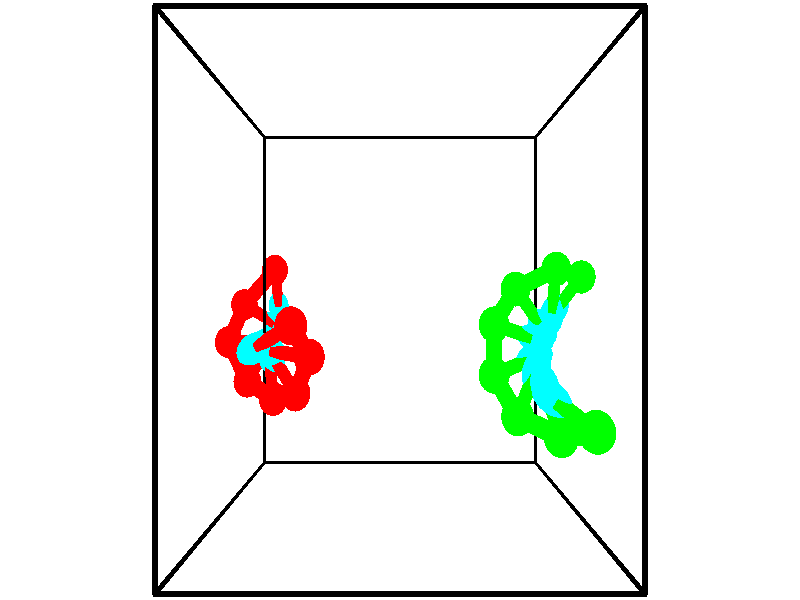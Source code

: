 // switches for output
#declare DRAW_BASES = 1; // possible values are 0, 1; only relevant for DNA ribbons
#declare DRAW_BASES_TYPE = 3; // possible values are 1, 2, 3; only relevant for DNA ribbons
#declare DRAW_FOG = 0; // set to 1 to enable fog

#include "colors.inc"

#include "transforms.inc"
background { rgb <1, 1, 1>}

#default {
   normal{
       ripples 0.25
       frequency 0.20
       turbulence 0.2
       lambda 5
   }
	finish {
		phong 0.1
		phong_size 40.
	}
}

// original window dimensions: 1024x640


// camera settings

camera {
	sky <-0, 1, 0>
	up <-0, 1, 0>
	right 1.6 * <1, 0, 0>
	location <2.5, 2.5, 11.1562>
	look_at <2.5, 2.5, 2.5>
	direction <0, 0, -8.6562>
	angle 67.0682
}


# declare cpy_camera_pos = <2.5, 2.5, 11.1562>;
# if (DRAW_FOG = 1)
fog {
	fog_type 2
	up vnormalize(cpy_camera_pos)
	color rgbt<1,1,1,0.3>
	distance 1e-5
	fog_alt 3e-3
	fog_offset 4
}
# end


// LIGHTS

# declare lum = 6;
global_settings {
	ambient_light rgb lum * <0.05, 0.05, 0.05>
	max_trace_level 15
}# declare cpy_direct_light_amount = 0.25;
light_source
{	1000 * <-1, -1, 1>,
	rgb lum * cpy_direct_light_amount
	parallel
}

light_source
{	1000 * <1, 1, -1>,
	rgb lum * cpy_direct_light_amount
	parallel
}

// strand 0

// nucleotide -1

// particle -1
sphere {
	<0.035600, 2.993243, -0.752790> 0.250000
	pigment { color rgbt <1,0,0,0> }
	no_shadow
}
cylinder {
	<0.043348, 2.638287, -0.937035>,  <0.047997, 2.425313, -1.047581>, 0.100000
	pigment { color rgbt <1,0,0,0> }
	no_shadow
}
cylinder {
	<0.043348, 2.638287, -0.937035>,  <0.035600, 2.993243, -0.752790>, 0.100000
	pigment { color rgbt <1,0,0,0> }
	no_shadow
}

// particle -1
sphere {
	<0.043348, 2.638287, -0.937035> 0.100000
	pigment { color rgbt <1,0,0,0> }
	no_shadow
}
sphere {
	0, 1
	scale<0.080000,0.200000,0.300000>
	matrix <0.094642, -0.457001, 0.884417,
		-0.995323, -0.060724, 0.075132,
		0.019370, -0.887391, -0.460611,
		0.049159, 2.372069, -1.075218>
	pigment { color rgbt <0,1,1,0> }
	no_shadow
}
cylinder {
	<-0.528915, 2.425199, -0.597639>,  <0.035600, 2.993243, -0.752790>, 0.130000
	pigment { color rgbt <1,0,0,0> }
	no_shadow
}

// nucleotide -1

// particle -1
sphere {
	<-0.528915, 2.425199, -0.597639> 0.250000
	pigment { color rgbt <1,0,0,0> }
	no_shadow
}
cylinder {
	<-0.194698, 2.239395, -0.715012>,  <0.005832, 2.127913, -0.785435>, 0.100000
	pigment { color rgbt <1,0,0,0> }
	no_shadow
}
cylinder {
	<-0.194698, 2.239395, -0.715012>,  <-0.528915, 2.425199, -0.597639>, 0.100000
	pigment { color rgbt <1,0,0,0> }
	no_shadow
}

// particle -1
sphere {
	<-0.194698, 2.239395, -0.715012> 0.100000
	pigment { color rgbt <1,0,0,0> }
	no_shadow
}
sphere {
	0, 1
	scale<0.080000,0.200000,0.300000>
	matrix <0.017530, -0.511257, 0.859249,
		-0.549148, -0.723081, -0.419034,
		0.835541, -0.464509, -0.293431,
		0.055964, 2.100043, -0.803041>
	pigment { color rgbt <0,1,1,0> }
	no_shadow
}
cylinder {
	<-0.717232, 1.841716, -0.187406>,  <-0.528915, 2.425199, -0.597639>, 0.130000
	pigment { color rgbt <1,0,0,0> }
	no_shadow
}

// nucleotide -1

// particle -1
sphere {
	<-0.717232, 1.841716, -0.187406> 0.250000
	pigment { color rgbt <1,0,0,0> }
	no_shadow
}
cylinder {
	<-0.323393, 1.848785, -0.256981>,  <-0.087090, 1.853027, -0.298726>, 0.100000
	pigment { color rgbt <1,0,0,0> }
	no_shadow
}
cylinder {
	<-0.323393, 1.848785, -0.256981>,  <-0.717232, 1.841716, -0.187406>, 0.100000
	pigment { color rgbt <1,0,0,0> }
	no_shadow
}

// particle -1
sphere {
	<-0.323393, 1.848785, -0.256981> 0.100000
	pigment { color rgbt <1,0,0,0> }
	no_shadow
}
sphere {
	0, 1
	scale<0.080000,0.200000,0.300000>
	matrix <0.172118, -0.272617, 0.946602,
		-0.030688, -0.961960, -0.271460,
		0.984598, 0.017673, -0.173936,
		-0.028014, 1.854087, -0.309162>
	pigment { color rgbt <0,1,1,0> }
	no_shadow
}
cylinder {
	<-0.355145, 1.231726, -0.132875>,  <-0.717232, 1.841716, -0.187406>, 0.130000
	pigment { color rgbt <1,0,0,0> }
	no_shadow
}

// nucleotide -1

// particle -1
sphere {
	<-0.355145, 1.231726, -0.132875> 0.250000
	pigment { color rgbt <1,0,0,0> }
	no_shadow
}
cylinder {
	<-0.120286, 1.540764, -0.036247>,  <0.020630, 1.726187, 0.021729>, 0.100000
	pigment { color rgbt <1,0,0,0> }
	no_shadow
}
cylinder {
	<-0.120286, 1.540764, -0.036247>,  <-0.355145, 1.231726, -0.132875>, 0.100000
	pigment { color rgbt <1,0,0,0> }
	no_shadow
}

// particle -1
sphere {
	<-0.120286, 1.540764, -0.036247> 0.100000
	pigment { color rgbt <1,0,0,0> }
	no_shadow
}
sphere {
	0, 1
	scale<0.080000,0.200000,0.300000>
	matrix <0.058506, -0.338147, 0.939273,
		0.807363, -0.537359, -0.243744,
		0.587148, 0.772594, 0.241569,
		0.055859, 1.772542, 0.036223>
	pigment { color rgbt <0,1,1,0> }
	no_shadow
}
cylinder {
	<0.224908, 1.017732, 0.314869>,  <-0.355145, 1.231726, -0.132875>, 0.130000
	pigment { color rgbt <1,0,0,0> }
	no_shadow
}

// nucleotide -1

// particle -1
sphere {
	<0.224908, 1.017732, 0.314869> 0.250000
	pigment { color rgbt <1,0,0,0> }
	no_shadow
}
cylinder {
	<0.200576, 1.408287, 0.397781>,  <0.185977, 1.642620, 0.447529>, 0.100000
	pigment { color rgbt <1,0,0,0> }
	no_shadow
}
cylinder {
	<0.200576, 1.408287, 0.397781>,  <0.224908, 1.017732, 0.314869>, 0.100000
	pigment { color rgbt <1,0,0,0> }
	no_shadow
}

// particle -1
sphere {
	<0.200576, 1.408287, 0.397781> 0.100000
	pigment { color rgbt <1,0,0,0> }
	no_shadow
}
sphere {
	0, 1
	scale<0.080000,0.200000,0.300000>
	matrix <0.138175, -0.197429, 0.970531,
		0.988538, 0.087679, -0.122903,
		-0.060830, 0.976389, 0.207281,
		0.182327, 1.701204, 0.459966>
	pigment { color rgbt <0,1,1,0> }
	no_shadow
}
cylinder {
	<0.719498, 1.169382, 0.870911>,  <0.224908, 1.017732, 0.314869>, 0.130000
	pigment { color rgbt <1,0,0,0> }
	no_shadow
}

// nucleotide -1

// particle -1
sphere {
	<0.719498, 1.169382, 0.870911> 0.250000
	pigment { color rgbt <1,0,0,0> }
	no_shadow
}
cylinder {
	<0.487899, 1.495216, 0.884834>,  <0.348939, 1.690717, 0.893188>, 0.100000
	pigment { color rgbt <1,0,0,0> }
	no_shadow
}
cylinder {
	<0.487899, 1.495216, 0.884834>,  <0.719498, 1.169382, 0.870911>, 0.100000
	pigment { color rgbt <1,0,0,0> }
	no_shadow
}

// particle -1
sphere {
	<0.487899, 1.495216, 0.884834> 0.100000
	pigment { color rgbt <1,0,0,0> }
	no_shadow
}
sphere {
	0, 1
	scale<0.080000,0.200000,0.300000>
	matrix <-0.020128, -0.056961, 0.998174,
		0.815080, 0.577240, 0.049376,
		-0.578999, 0.814585, 0.034809,
		0.314199, 1.739592, 0.895277>
	pigment { color rgbt <0,1,1,0> }
	no_shadow
}
cylinder {
	<1.016454, 1.720108, 1.278272>,  <0.719498, 1.169382, 0.870911>, 0.130000
	pigment { color rgbt <1,0,0,0> }
	no_shadow
}

// nucleotide -1

// particle -1
sphere {
	<1.016454, 1.720108, 1.278272> 0.250000
	pigment { color rgbt <1,0,0,0> }
	no_shadow
}
cylinder {
	<0.620033, 1.771568, 1.264053>,  <0.382180, 1.802444, 1.255522>, 0.100000
	pigment { color rgbt <1,0,0,0> }
	no_shadow
}
cylinder {
	<0.620033, 1.771568, 1.264053>,  <1.016454, 1.720108, 1.278272>, 0.100000
	pigment { color rgbt <1,0,0,0> }
	no_shadow
}

// particle -1
sphere {
	<0.620033, 1.771568, 1.264053> 0.100000
	pigment { color rgbt <1,0,0,0> }
	no_shadow
}
sphere {
	0, 1
	scale<0.080000,0.200000,0.300000>
	matrix <-0.036062, -0.001683, 0.999348,
		0.128506, 0.991689, 0.006308,
		-0.991053, 0.128650, -0.035546,
		0.322717, 1.810163, 1.253390>
	pigment { color rgbt <0,1,1,0> }
	no_shadow
}
cylinder {
	<0.817966, 2.167909, 1.851115>,  <1.016454, 1.720108, 1.278272>, 0.130000
	pigment { color rgbt <1,0,0,0> }
	no_shadow
}

// nucleotide -1

// particle -1
sphere {
	<0.817966, 2.167909, 1.851115> 0.250000
	pigment { color rgbt <1,0,0,0> }
	no_shadow
}
cylinder {
	<0.467281, 1.994274, 1.768227>,  <0.256869, 1.890093, 1.718493>, 0.100000
	pigment { color rgbt <1,0,0,0> }
	no_shadow
}
cylinder {
	<0.467281, 1.994274, 1.768227>,  <0.817966, 2.167909, 1.851115>, 0.100000
	pigment { color rgbt <1,0,0,0> }
	no_shadow
}

// particle -1
sphere {
	<0.467281, 1.994274, 1.768227> 0.100000
	pigment { color rgbt <1,0,0,0> }
	no_shadow
}
sphere {
	0, 1
	scale<0.080000,0.200000,0.300000>
	matrix <-0.170973, -0.121448, 0.977762,
		-0.449601, 0.892647, 0.032258,
		-0.876714, -0.434087, -0.207221,
		0.204266, 1.864048, 1.706060>
	pigment { color rgbt <0,1,1,0> }
	no_shadow
}
// strand 1

// nucleotide -1

// particle -1
sphere {
	<5.177015, 1.001575, 2.943698> 0.250000
	pigment { color rgbt <0,1,0,0> }
	no_shadow
}
cylinder {
	<4.843168, 1.213383, 2.883003>,  <4.642860, 1.340467, 2.846586>, 0.100000
	pigment { color rgbt <0,1,0,0> }
	no_shadow
}
cylinder {
	<4.843168, 1.213383, 2.883003>,  <5.177015, 1.001575, 2.943698>, 0.100000
	pigment { color rgbt <0,1,0,0> }
	no_shadow
}

// particle -1
sphere {
	<4.843168, 1.213383, 2.883003> 0.100000
	pigment { color rgbt <0,1,0,0> }
	no_shadow
}
sphere {
	0, 1
	scale<0.080000,0.200000,0.300000>
	matrix <0.319510, 0.240997, -0.916424,
		-0.448696, -0.813345, -0.370327,
		-0.834617, 0.529519, -0.151737,
		4.592783, 1.372239, 2.837482>
	pigment { color rgbt <0,1,1,0> }
	no_shadow
}
cylinder {
	<4.868970, 0.818067, 2.280146>,  <5.177015, 1.001575, 2.943698>, 0.130000
	pigment { color rgbt <0,1,0,0> }
	no_shadow
}

// nucleotide -1

// particle -1
sphere {
	<4.868970, 0.818067, 2.280146> 0.250000
	pigment { color rgbt <0,1,0,0> }
	no_shadow
}
cylinder {
	<4.716389, 1.179779, 2.356850>,  <4.624840, 1.396806, 2.402872>, 0.100000
	pigment { color rgbt <0,1,0,0> }
	no_shadow
}
cylinder {
	<4.716389, 1.179779, 2.356850>,  <4.868970, 0.818067, 2.280146>, 0.100000
	pigment { color rgbt <0,1,0,0> }
	no_shadow
}

// particle -1
sphere {
	<4.716389, 1.179779, 2.356850> 0.100000
	pigment { color rgbt <0,1,0,0> }
	no_shadow
}
sphere {
	0, 1
	scale<0.080000,0.200000,0.300000>
	matrix <0.094822, 0.244629, -0.964969,
		-0.919512, -0.349908, -0.179060,
		-0.381453, 0.904280, 0.191760,
		4.601953, 1.451063, 2.414378>
	pigment { color rgbt <0,1,1,0> }
	no_shadow
}
cylinder {
	<4.319660, 0.994071, 1.815671>,  <4.868970, 0.818067, 2.280146>, 0.130000
	pigment { color rgbt <0,1,0,0> }
	no_shadow
}

// nucleotide -1

// particle -1
sphere {
	<4.319660, 0.994071, 1.815671> 0.250000
	pigment { color rgbt <0,1,0,0> }
	no_shadow
}
cylinder {
	<4.464264, 1.355434, 1.907898>,  <4.551026, 1.572253, 1.963234>, 0.100000
	pigment { color rgbt <0,1,0,0> }
	no_shadow
}
cylinder {
	<4.464264, 1.355434, 1.907898>,  <4.319660, 0.994071, 1.815671>, 0.100000
	pigment { color rgbt <0,1,0,0> }
	no_shadow
}

// particle -1
sphere {
	<4.464264, 1.355434, 1.907898> 0.100000
	pigment { color rgbt <0,1,0,0> }
	no_shadow
}
sphere {
	0, 1
	scale<0.080000,0.200000,0.300000>
	matrix <0.069635, 0.220440, -0.972912,
		-0.929764, 0.367773, 0.016782,
		0.361510, 0.903410, 0.230567,
		4.572717, 1.626457, 1.977068>
	pigment { color rgbt <0,1,1,0> }
	no_shadow
}
cylinder {
	<4.033895, 1.479163, 1.313951>,  <4.319660, 0.994071, 1.815671>, 0.130000
	pigment { color rgbt <0,1,0,0> }
	no_shadow
}

// nucleotide -1

// particle -1
sphere {
	<4.033895, 1.479163, 1.313951> 0.250000
	pigment { color rgbt <0,1,0,0> }
	no_shadow
}
cylinder {
	<4.372433, 1.626122, 1.468208>,  <4.575555, 1.714296, 1.560763>, 0.100000
	pigment { color rgbt <0,1,0,0> }
	no_shadow
}
cylinder {
	<4.372433, 1.626122, 1.468208>,  <4.033895, 1.479163, 1.313951>, 0.100000
	pigment { color rgbt <0,1,0,0> }
	no_shadow
}

// particle -1
sphere {
	<4.372433, 1.626122, 1.468208> 0.100000
	pigment { color rgbt <0,1,0,0> }
	no_shadow
}
sphere {
	0, 1
	scale<0.080000,0.200000,0.300000>
	matrix <0.326737, 0.213687, -0.920642,
		-0.420646, 0.905184, 0.060811,
		0.846345, 0.367395, 0.385644,
		4.626336, 1.736340, 1.583901>
	pigment { color rgbt <0,1,1,0> }
	no_shadow
}
cylinder {
	<4.063685, 2.160065, 1.108799>,  <4.033895, 1.479163, 1.313951>, 0.130000
	pigment { color rgbt <0,1,0,0> }
	no_shadow
}

// nucleotide -1

// particle -1
sphere {
	<4.063685, 2.160065, 1.108799> 0.250000
	pigment { color rgbt <0,1,0,0> }
	no_shadow
}
cylinder {
	<4.443954, 2.051159, 1.168251>,  <4.672116, 1.985815, 1.203922>, 0.100000
	pigment { color rgbt <0,1,0,0> }
	no_shadow
}
cylinder {
	<4.443954, 2.051159, 1.168251>,  <4.063685, 2.160065, 1.108799>, 0.100000
	pigment { color rgbt <0,1,0,0> }
	no_shadow
}

// particle -1
sphere {
	<4.443954, 2.051159, 1.168251> 0.100000
	pigment { color rgbt <0,1,0,0> }
	no_shadow
}
sphere {
	0, 1
	scale<0.080000,0.200000,0.300000>
	matrix <0.235721, 0.322645, -0.916698,
		0.201630, 0.906516, 0.370909,
		0.950674, -0.272265, 0.148630,
		4.729156, 1.969479, 1.212840>
	pigment { color rgbt <0,1,1,0> }
	no_shadow
}
cylinder {
	<4.484427, 2.656828, 0.776871>,  <4.063685, 2.160065, 1.108799>, 0.130000
	pigment { color rgbt <0,1,0,0> }
	no_shadow
}

// nucleotide -1

// particle -1
sphere {
	<4.484427, 2.656828, 0.776871> 0.250000
	pigment { color rgbt <0,1,0,0> }
	no_shadow
}
cylinder {
	<4.737541, 2.349495, 0.815338>,  <4.889410, 2.165095, 0.838418>, 0.100000
	pigment { color rgbt <0,1,0,0> }
	no_shadow
}
cylinder {
	<4.737541, 2.349495, 0.815338>,  <4.484427, 2.656828, 0.776871>, 0.100000
	pigment { color rgbt <0,1,0,0> }
	no_shadow
}

// particle -1
sphere {
	<4.737541, 2.349495, 0.815338> 0.100000
	pigment { color rgbt <0,1,0,0> }
	no_shadow
}
sphere {
	0, 1
	scale<0.080000,0.200000,0.300000>
	matrix <0.395247, 0.213700, -0.893371,
		0.665855, 0.603323, 0.438907,
		0.632786, -0.768332, 0.096168,
		4.927377, 2.118995, 0.844189>
	pigment { color rgbt <0,1,1,0> }
	no_shadow
}
cylinder {
	<5.207847, 2.948243, 0.685620>,  <4.484427, 2.656828, 0.776871>, 0.130000
	pigment { color rgbt <0,1,0,0> }
	no_shadow
}

// nucleotide -1

// particle -1
sphere {
	<5.207847, 2.948243, 0.685620> 0.250000
	pigment { color rgbt <0,1,0,0> }
	no_shadow
}
cylinder {
	<5.184908, 2.558517, 0.598511>,  <5.171144, 2.324682, 0.546245>, 0.100000
	pigment { color rgbt <0,1,0,0> }
	no_shadow
}
cylinder {
	<5.184908, 2.558517, 0.598511>,  <5.207847, 2.948243, 0.685620>, 0.100000
	pigment { color rgbt <0,1,0,0> }
	no_shadow
}

// particle -1
sphere {
	<5.184908, 2.558517, 0.598511> 0.100000
	pigment { color rgbt <0,1,0,0> }
	no_shadow
}
sphere {
	0, 1
	scale<0.080000,0.200000,0.300000>
	matrix <0.244273, 0.197809, -0.949317,
		0.968009, -0.107636, 0.226655,
		-0.057347, -0.974313, -0.217774,
		5.167704, 2.266223, 0.533179>
	pigment { color rgbt <0,1,1,0> }
	no_shadow
}
cylinder {
	<5.774484, 2.846555, 0.242920>,  <5.207847, 2.948243, 0.685620>, 0.130000
	pigment { color rgbt <0,1,0,0> }
	no_shadow
}

// nucleotide -1

// particle -1
sphere {
	<5.774484, 2.846555, 0.242920> 0.250000
	pigment { color rgbt <0,1,0,0> }
	no_shadow
}
cylinder {
	<5.525845, 2.547607, 0.149063>,  <5.376661, 2.368239, 0.092749>, 0.100000
	pigment { color rgbt <0,1,0,0> }
	no_shadow
}
cylinder {
	<5.525845, 2.547607, 0.149063>,  <5.774484, 2.846555, 0.242920>, 0.100000
	pigment { color rgbt <0,1,0,0> }
	no_shadow
}

// particle -1
sphere {
	<5.525845, 2.547607, 0.149063> 0.100000
	pigment { color rgbt <0,1,0,0> }
	no_shadow
}
sphere {
	0, 1
	scale<0.080000,0.200000,0.300000>
	matrix <0.130933, 0.196198, -0.971783,
		0.772316, -0.634781, -0.024101,
		-0.621599, -0.747368, -0.234641,
		5.339365, 2.323397, 0.078671>
	pigment { color rgbt <0,1,1,0> }
	no_shadow
}
// box output
cylinder {
	<0.000000, 0.000000, 0.000000>,  <5.000000, 0.000000, 0.000000>, 0.025000
	pigment { color rgbt <0,0,0,0> }
	no_shadow
}
cylinder {
	<0.000000, 0.000000, 0.000000>,  <0.000000, 5.000000, 0.000000>, 0.025000
	pigment { color rgbt <0,0,0,0> }
	no_shadow
}
cylinder {
	<0.000000, 0.000000, 0.000000>,  <0.000000, 0.000000, 5.000000>, 0.025000
	pigment { color rgbt <0,0,0,0> }
	no_shadow
}
cylinder {
	<5.000000, 5.000000, 5.000000>,  <0.000000, 5.000000, 5.000000>, 0.025000
	pigment { color rgbt <0,0,0,0> }
	no_shadow
}
cylinder {
	<5.000000, 5.000000, 5.000000>,  <5.000000, 0.000000, 5.000000>, 0.025000
	pigment { color rgbt <0,0,0,0> }
	no_shadow
}
cylinder {
	<5.000000, 5.000000, 5.000000>,  <5.000000, 5.000000, 0.000000>, 0.025000
	pigment { color rgbt <0,0,0,0> }
	no_shadow
}
cylinder {
	<0.000000, 0.000000, 5.000000>,  <0.000000, 5.000000, 5.000000>, 0.025000
	pigment { color rgbt <0,0,0,0> }
	no_shadow
}
cylinder {
	<0.000000, 0.000000, 5.000000>,  <5.000000, 0.000000, 5.000000>, 0.025000
	pigment { color rgbt <0,0,0,0> }
	no_shadow
}
cylinder {
	<5.000000, 5.000000, 0.000000>,  <0.000000, 5.000000, 0.000000>, 0.025000
	pigment { color rgbt <0,0,0,0> }
	no_shadow
}
cylinder {
	<5.000000, 5.000000, 0.000000>,  <5.000000, 0.000000, 0.000000>, 0.025000
	pigment { color rgbt <0,0,0,0> }
	no_shadow
}
cylinder {
	<5.000000, 0.000000, 5.000000>,  <5.000000, 0.000000, 0.000000>, 0.025000
	pigment { color rgbt <0,0,0,0> }
	no_shadow
}
cylinder {
	<0.000000, 5.000000, 0.000000>,  <0.000000, 5.000000, 5.000000>, 0.025000
	pigment { color rgbt <0,0,0,0> }
	no_shadow
}
// end of box output
